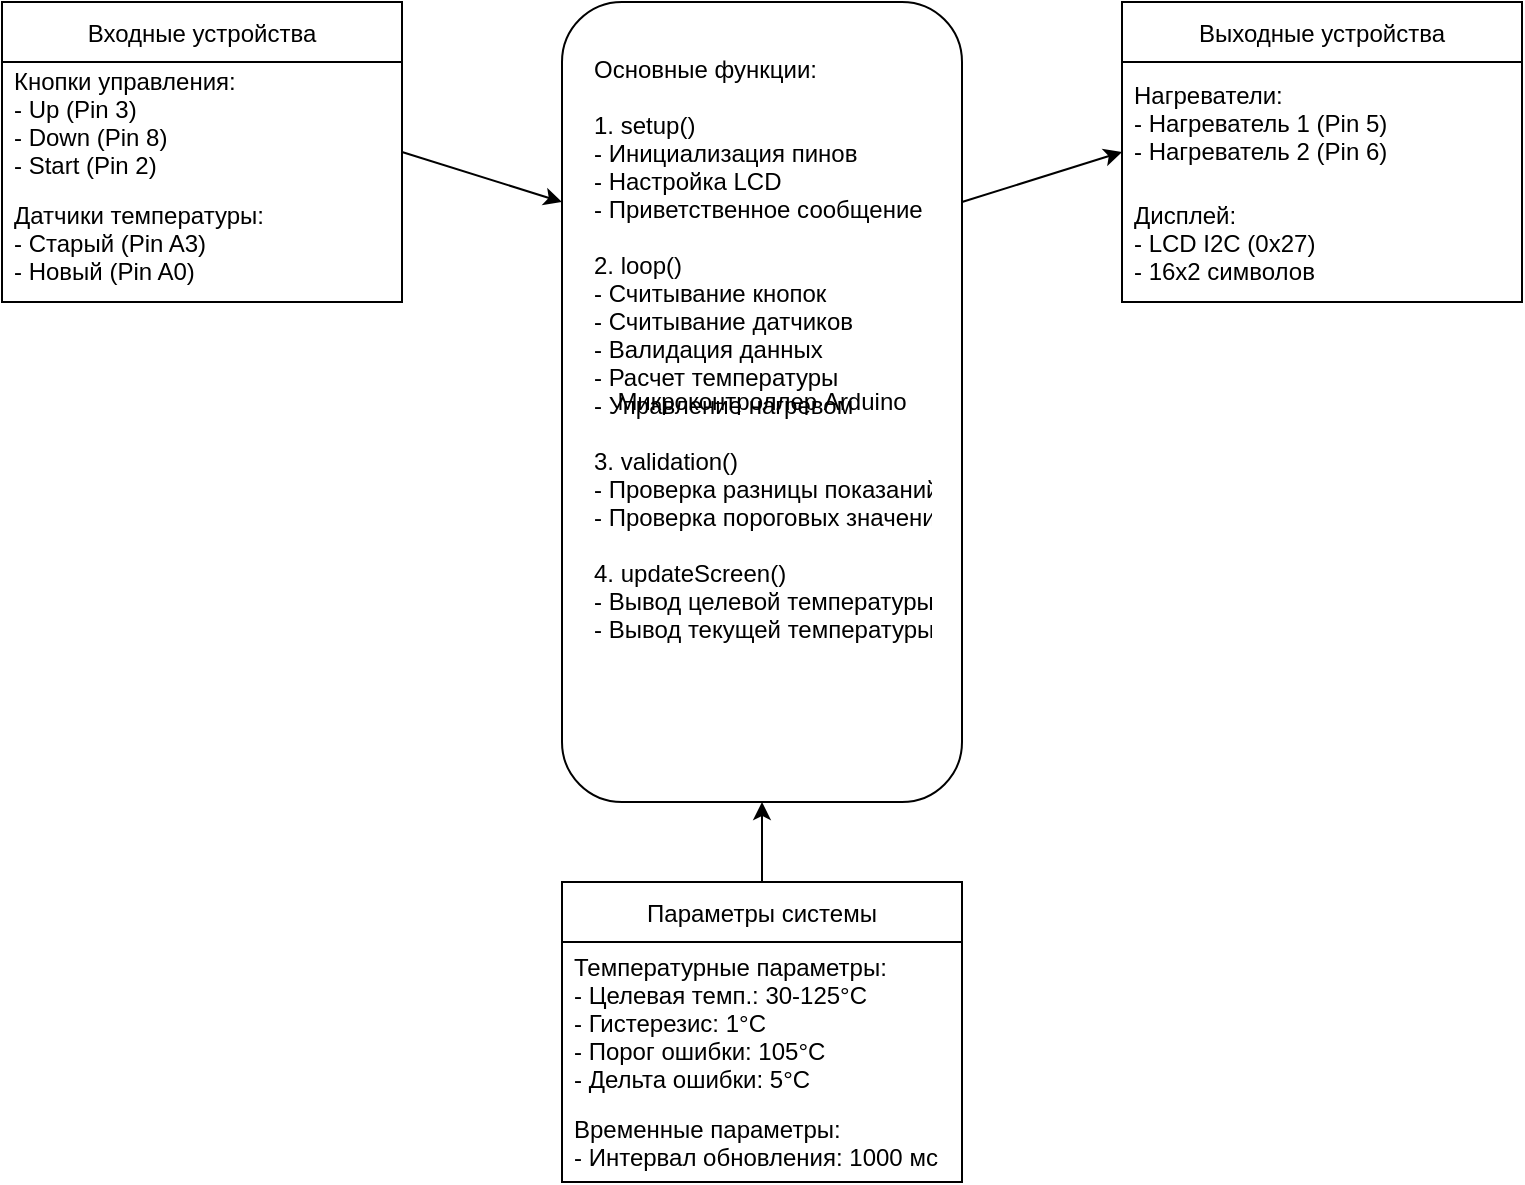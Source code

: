 <mxfile version="22.1.21" type="device">
  <diagram name="Функциональная схема" id="functional_diagram">
    <mxGraphModel dx="1200" dy="800" grid="1" gridSize="10" guides="1" tooltips="1" connect="1" arrows="1" fold="1" page="1" pageScale="1" pageWidth="827" pageHeight="1169" math="0" shadow="0">
      <root>
        <mxCell id="0" />
        <mxCell id="1" parent="0" />
        
        <!-- Входные устройства -->
        <mxCell id="input_devices" value="Входные устройства" style="swimlane;fontStyle=0;childLayout=stackLayout;horizontal=1;startSize=30;horizontalStack=0;resizeParent=1;resizeParentMax=0;resizeLast=0;collapsible=1;marginBottom=0;" vertex="1" parent="1">
          <mxGeometry x="40" y="40" width="200" height="150" as="geometry" />
        </mxCell>
        <mxCell id="buttons" value="Кнопки управления:&#xa;- Up (Pin 3)&#xa;- Down (Pin 8)&#xa;- Start (Pin 2)" style="text;strokeColor=none;fillColor=none;align=left;verticalAlign=middle;spacingLeft=4;spacingRight=4;overflow=hidden;points=[[0,0.5],[1,0.5]];portConstraint=eastwest;rotatable=0;" vertex="1" parent="input_devices">
          <mxGeometry y="30" width="200" height="60" as="geometry" />
        </mxCell>
        <mxCell id="sensors" value="Датчики температуры:&#xa;- Старый (Pin A3)&#xa;- Новый (Pin A0)" style="text;strokeColor=none;fillColor=none;align=left;verticalAlign=middle;spacingLeft=4;spacingRight=4;overflow=hidden;points=[[0,0.5],[1,0.5]];portConstraint=eastwest;rotatable=0;" vertex="1" parent="input_devices">
          <mxGeometry y="90" width="200" height="60" as="geometry" />
        </mxCell>

        <!-- Микроконтроллер -->
        <mxCell id="microcontroller" value="Микроконтроллер Arduino" style="rounded=1;whiteSpace=wrap;html=1;" vertex="1" parent="1">
          <mxGeometry x="320" y="40" width="200" height="400" as="geometry" />
        </mxCell>

        <!-- Основные функции -->
        <mxCell id="main_functions" value="Основные функции:&#xa;&#xa;1. setup()&#xa;- Инициализация пинов&#xa;- Настройка LCD&#xa;- Приветственное сообщение&#xa;&#xa;2. loop()&#xa;- Считывание кнопок&#xa;- Считывание датчиков&#xa;- Валидация данных&#xa;- Расчет температуры&#xa;- Управление нагревом&#xa;&#xa;3. validation()&#xa;- Проверка разницы показаний&#xa;- Проверка пороговых значений&#xa;&#xa;4. updateScreen()&#xa;- Вывод целевой температуры&#xa;- Вывод текущей температуры" style="text;strokeColor=none;fillColor=none;align=left;verticalAlign=top;spacingLeft=4;spacingRight=4;overflow=hidden;points=[[0,0.5],[1,0.5]];portConstraint=eastwest;rotatable=0;" vertex="1" parent="1">
          <mxGeometry x="330" y="60" width="180" height="360" as="geometry" />
        </mxCell>

        <!-- Выходные устройства -->
        <mxCell id="output_devices" value="Выходные устройства" style="swimlane;fontStyle=0;childLayout=stackLayout;horizontal=1;startSize=30;horizontalStack=0;resizeParent=1;resizeParentMax=0;resizeLast=0;collapsible=1;marginBottom=0;" vertex="1" parent="1">
          <mxGeometry x="600" y="40" width="200" height="150" as="geometry" />
        </mxCell>
        <mxCell id="heaters" value="Нагреватели:&#xa;- Нагреватель 1 (Pin 5)&#xa;- Нагреватель 2 (Pin 6)" style="text;strokeColor=none;fillColor=none;align=left;verticalAlign=middle;spacingLeft=4;spacingRight=4;overflow=hidden;points=[[0,0.5],[1,0.5]];portConstraint=eastwest;rotatable=0;" vertex="1" parent="output_devices">
          <mxGeometry y="30" width="200" height="60" as="geometry" />
        </mxCell>
        <mxCell id="display" value="Дисплей:&#xa;- LCD I2C (0x27)&#xa;- 16x2 символов" style="text;strokeColor=none;fillColor=none;align=left;verticalAlign=middle;spacingLeft=4;spacingRight=4;overflow=hidden;points=[[0,0.5],[1,0.5]];portConstraint=eastwest;rotatable=0;" vertex="1" parent="output_devices">
          <mxGeometry y="90" width="200" height="60" as="geometry" />
        </mxCell>

        <!-- Параметры системы -->
        <mxCell id="system_params" value="Параметры системы" style="swimlane;fontStyle=0;childLayout=stackLayout;horizontal=1;startSize=30;horizontalStack=0;resizeParent=1;resizeParentMax=0;resizeLast=0;collapsible=1;marginBottom=0;" vertex="1" parent="1">
          <mxGeometry x="320" y="480" width="200" height="150" as="geometry" />
        </mxCell>
        <mxCell id="temp_params" value="Температурные параметры:&#xa;- Целевая темп.: 30-125°C&#xa;- Гистерезис: 1°C&#xa;- Порог ошибки: 105°C&#xa;- Дельта ошибки: 5°C" style="text;strokeColor=none;fillColor=none;align=left;verticalAlign=middle;spacingLeft=4;spacingRight=4;overflow=hidden;points=[[0,0.5],[1,0.5]];portConstraint=eastwest;rotatable=0;" vertex="1" parent="system_params">
          <mxGeometry y="30" width="200" height="80" as="geometry" />
        </mxCell>
        <mxCell id="timing" value="Временные параметры:&#xa;- Интервал обновления: 1000 мс" style="text;strokeColor=none;fillColor=none;align=left;verticalAlign=middle;spacingLeft=4;spacingRight=4;overflow=hidden;points=[[0,0.5],[1,0.5]];portConstraint=eastwest;rotatable=0;" vertex="1" parent="system_params">
          <mxGeometry y="110" width="200" height="40" as="geometry" />
        </mxCell>

        <!-- Соединения -->
        <mxCell id="input_to_mc" value="" style="endArrow=classic;html=1;exitX=1;exitY=0.5;exitDx=0;exitDy=0;entryX=0;entryY=0.25;entryDx=0;entryDy=0;" edge="1" parent="1" source="input_devices" target="microcontroller">
          <mxGeometry width="50" height="50" relative="1" as="geometry">
            <mxPoint x="390" y="430" as="sourcePoint" />
            <mxPoint x="440" y="380" as="targetPoint" />
          </mxGeometry>
        </mxCell>
        <mxCell id="mc_to_output" value="" style="endArrow=classic;html=1;exitX=1;exitY=0.25;exitDx=0;exitDy=0;entryX=0;entryY=0.5;entryDx=0;entryDy=0;" edge="1" parent="1" source="microcontroller" target="output_devices">
          <mxGeometry width="50" height="50" relative="1" as="geometry">
            <mxPoint x="390" y="430" as="sourcePoint" />
            <mxPoint x="440" y="380" as="targetPoint" />
          </mxGeometry>
        </mxCell>
        <mxCell id="params_to_mc" value="" style="endArrow=classic;html=1;exitX=0.5;exitY=0;exitDx=0;exitDy=0;entryX=0.5;entryY=1;entryDx=0;entryDy=0;" edge="1" parent="1" source="system_params" target="microcontroller">
          <mxGeometry width="50" height="50" relative="1" as="geometry">
            <mxPoint x="390" y="430" as="sourcePoint" />
            <mxPoint x="440" y="380" as="targetPoint" />
          </mxGeometry>
        </mxCell>

      </root>
    </mxGraphModel>
  </diagram>
</mxfile>
